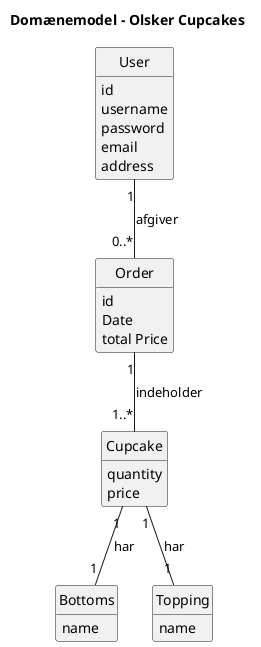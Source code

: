 @startuml

Title Domænemodel - Olsker Cupcakes

hide circle
hide methods

    class User {
        id
        username
        password
        email
        address
    }

    class Order {
        id
        Date
        total Price
    }

    class Cupcake {
        quantity
        price
    }

    class Bottoms {
        name
    }

    class Topping {
        name
    }

User "1" -- "0..*" Order : afgiver
Order "1" -- "1..*" Cupcake : indeholder
Cupcake "1" -- "1" Bottoms : har
Cupcake "1" -- "1" Topping : har


@enduml
